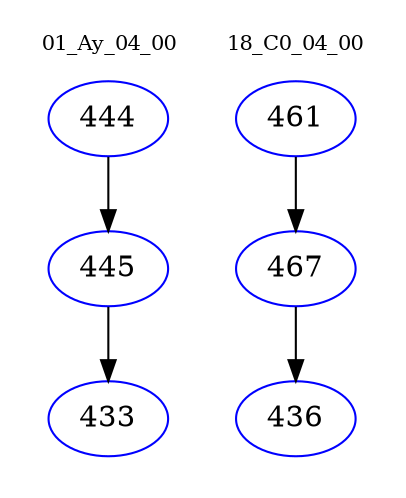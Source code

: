 digraph{
subgraph cluster_0 {
color = white
label = "01_Ay_04_00";
fontsize=10;
T0_444 [label="444", color="blue"]
T0_444 -> T0_445 [color="black"]
T0_445 [label="445", color="blue"]
T0_445 -> T0_433 [color="black"]
T0_433 [label="433", color="blue"]
}
subgraph cluster_1 {
color = white
label = "18_C0_04_00";
fontsize=10;
T1_461 [label="461", color="blue"]
T1_461 -> T1_467 [color="black"]
T1_467 [label="467", color="blue"]
T1_467 -> T1_436 [color="black"]
T1_436 [label="436", color="blue"]
}
}

